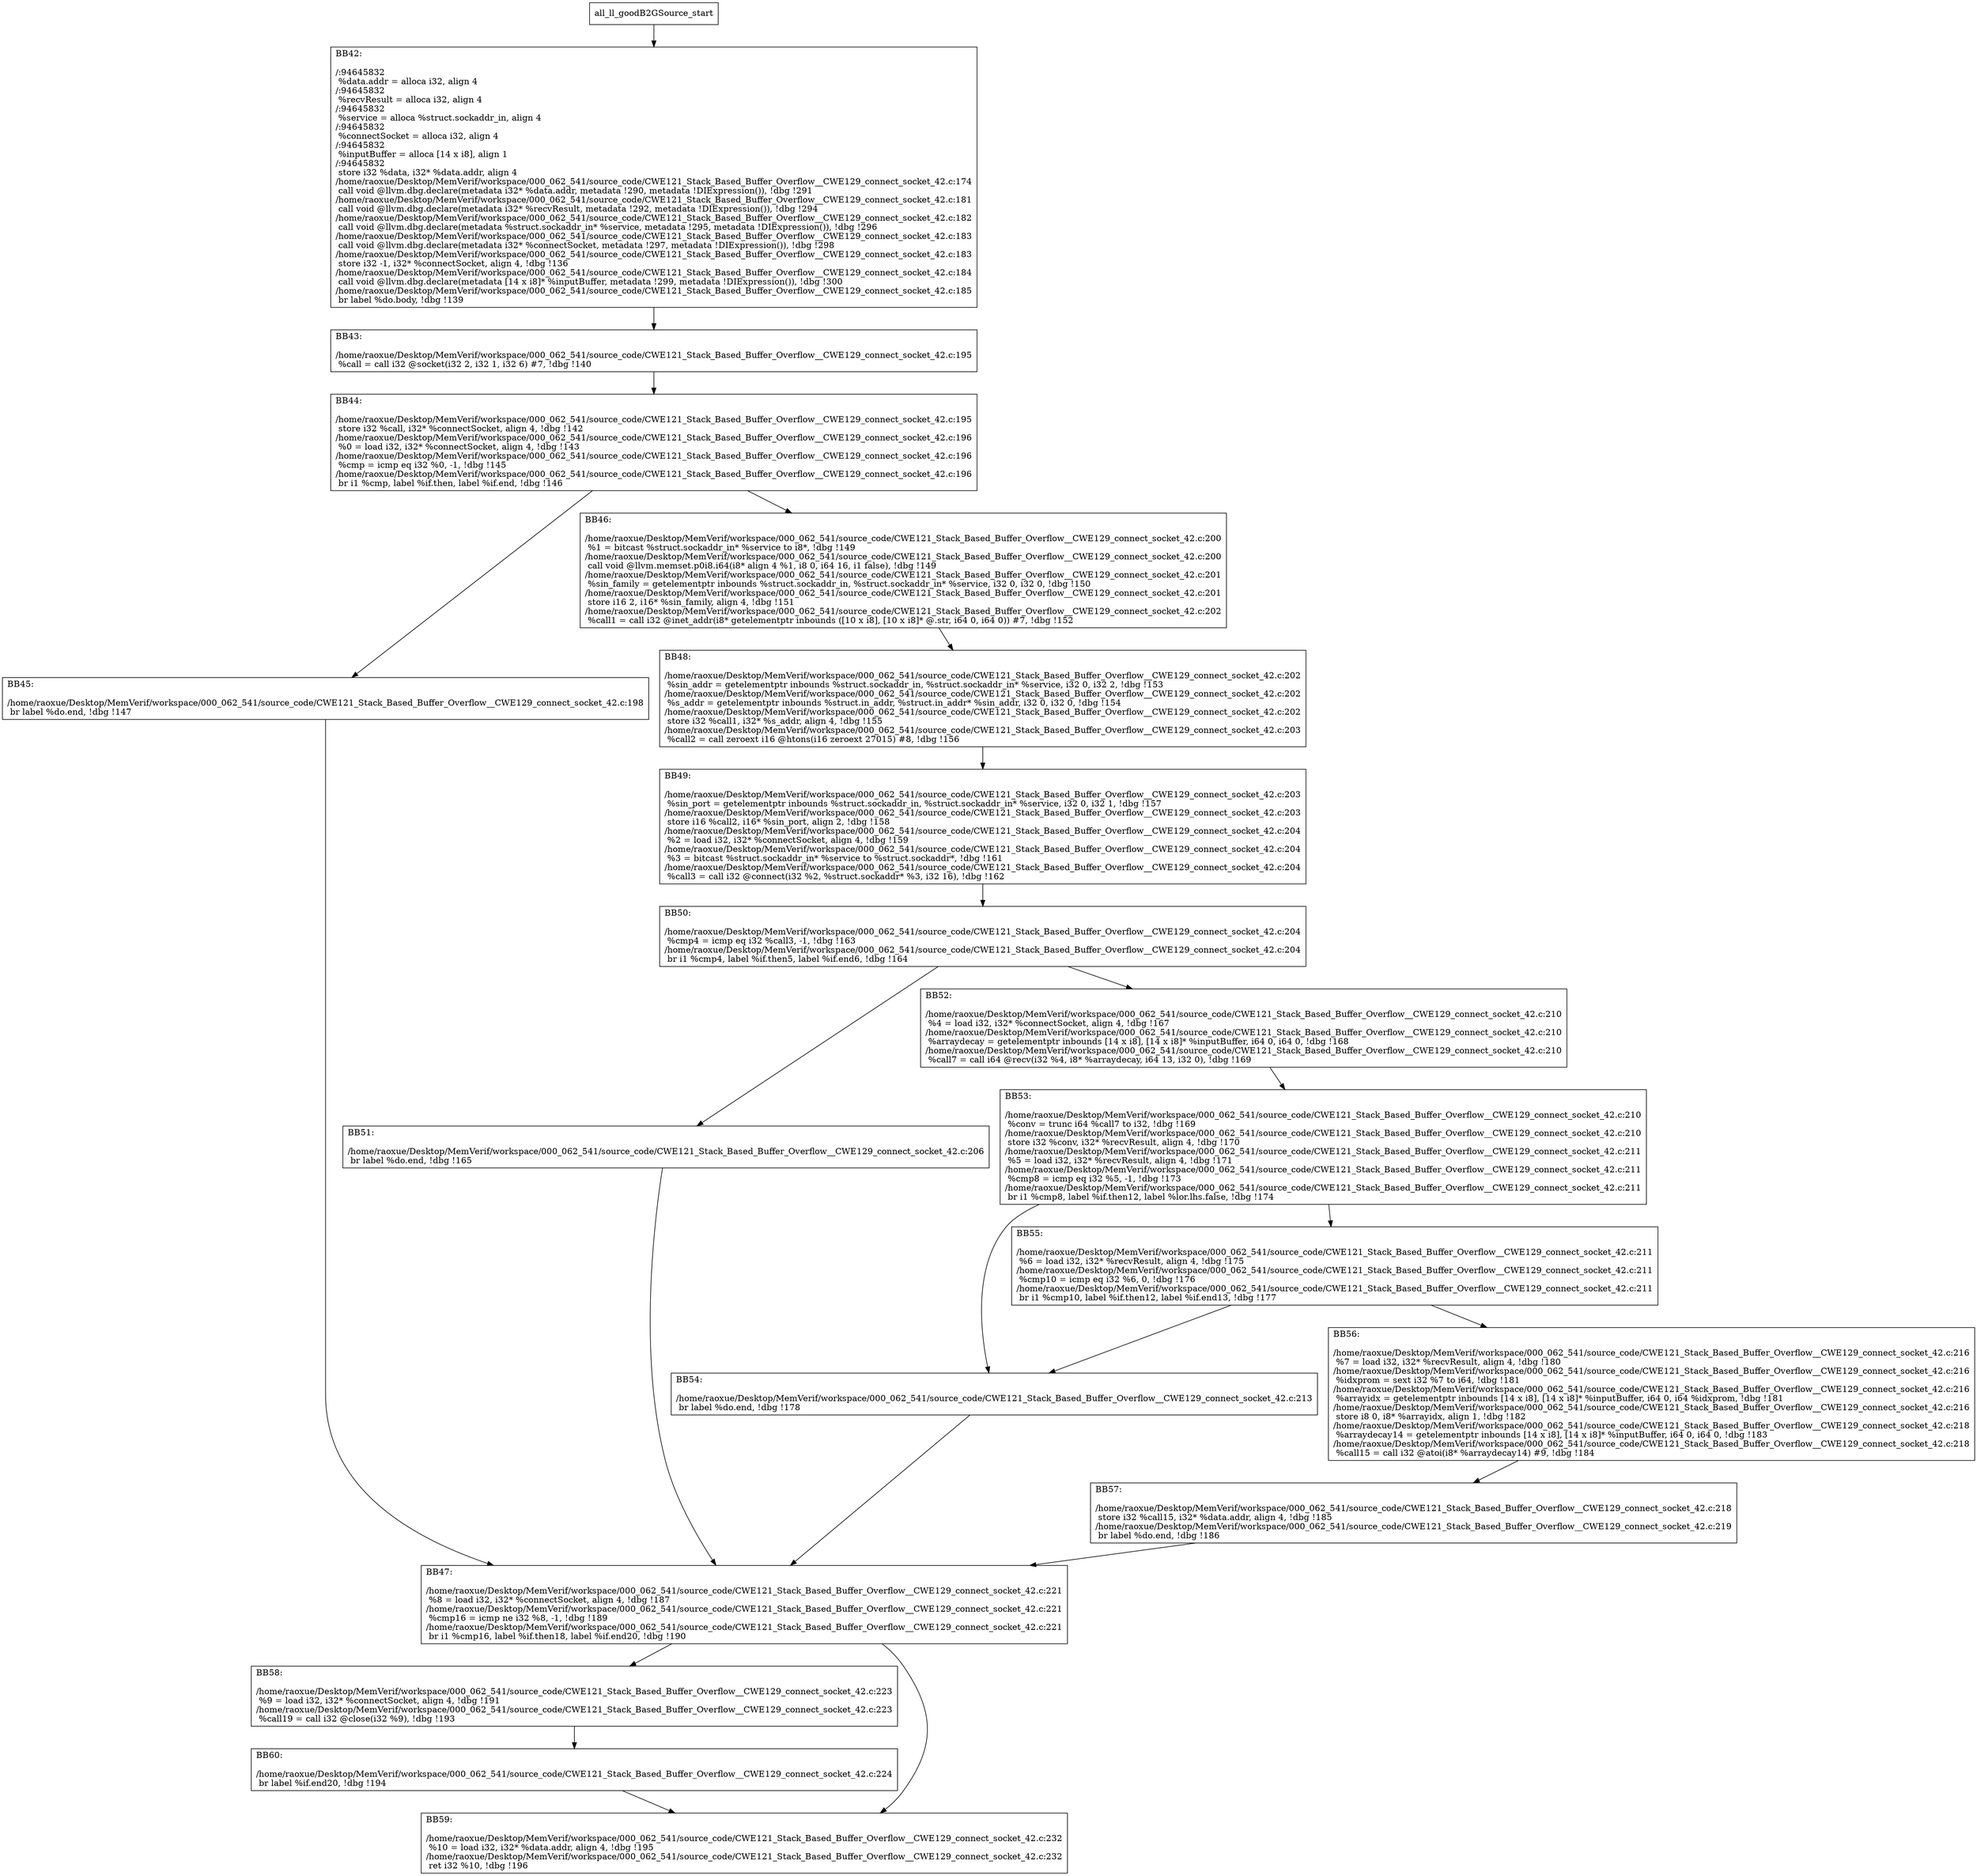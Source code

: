 digraph "CFG for'all_ll_goodB2GSource' function" {
	BBall_ll_goodB2GSource_start[shape=record,label="{all_ll_goodB2GSource_start}"];
	BBall_ll_goodB2GSource_start-> all_ll_goodB2GSourceBB42;
	all_ll_goodB2GSourceBB42 [shape=record, label="{BB42:\l\l/:94645832\l
  %data.addr = alloca i32, align 4\l
/:94645832\l
  %recvResult = alloca i32, align 4\l
/:94645832\l
  %service = alloca %struct.sockaddr_in, align 4\l
/:94645832\l
  %connectSocket = alloca i32, align 4\l
/:94645832\l
  %inputBuffer = alloca [14 x i8], align 1\l
/:94645832\l
  store i32 %data, i32* %data.addr, align 4\l
/home/raoxue/Desktop/MemVerif/workspace/000_062_541/source_code/CWE121_Stack_Based_Buffer_Overflow__CWE129_connect_socket_42.c:174\l
  call void @llvm.dbg.declare(metadata i32* %data.addr, metadata !290, metadata !DIExpression()), !dbg !291\l
/home/raoxue/Desktop/MemVerif/workspace/000_062_541/source_code/CWE121_Stack_Based_Buffer_Overflow__CWE129_connect_socket_42.c:181\l
  call void @llvm.dbg.declare(metadata i32* %recvResult, metadata !292, metadata !DIExpression()), !dbg !294\l
/home/raoxue/Desktop/MemVerif/workspace/000_062_541/source_code/CWE121_Stack_Based_Buffer_Overflow__CWE129_connect_socket_42.c:182\l
  call void @llvm.dbg.declare(metadata %struct.sockaddr_in* %service, metadata !295, metadata !DIExpression()), !dbg !296\l
/home/raoxue/Desktop/MemVerif/workspace/000_062_541/source_code/CWE121_Stack_Based_Buffer_Overflow__CWE129_connect_socket_42.c:183\l
  call void @llvm.dbg.declare(metadata i32* %connectSocket, metadata !297, metadata !DIExpression()), !dbg !298\l
/home/raoxue/Desktop/MemVerif/workspace/000_062_541/source_code/CWE121_Stack_Based_Buffer_Overflow__CWE129_connect_socket_42.c:183\l
  store i32 -1, i32* %connectSocket, align 4, !dbg !136\l
/home/raoxue/Desktop/MemVerif/workspace/000_062_541/source_code/CWE121_Stack_Based_Buffer_Overflow__CWE129_connect_socket_42.c:184\l
  call void @llvm.dbg.declare(metadata [14 x i8]* %inputBuffer, metadata !299, metadata !DIExpression()), !dbg !300\l
/home/raoxue/Desktop/MemVerif/workspace/000_062_541/source_code/CWE121_Stack_Based_Buffer_Overflow__CWE129_connect_socket_42.c:185\l
  br label %do.body, !dbg !139\l
}"];
	all_ll_goodB2GSourceBB42-> all_ll_goodB2GSourceBB43;
	all_ll_goodB2GSourceBB43 [shape=record, label="{BB43:\l\l/home/raoxue/Desktop/MemVerif/workspace/000_062_541/source_code/CWE121_Stack_Based_Buffer_Overflow__CWE129_connect_socket_42.c:195\l
  %call = call i32 @socket(i32 2, i32 1, i32 6) #7, !dbg !140\l
}"];
	all_ll_goodB2GSourceBB43-> all_ll_goodB2GSourceBB44;
	all_ll_goodB2GSourceBB44 [shape=record, label="{BB44:\l\l/home/raoxue/Desktop/MemVerif/workspace/000_062_541/source_code/CWE121_Stack_Based_Buffer_Overflow__CWE129_connect_socket_42.c:195\l
  store i32 %call, i32* %connectSocket, align 4, !dbg !142\l
/home/raoxue/Desktop/MemVerif/workspace/000_062_541/source_code/CWE121_Stack_Based_Buffer_Overflow__CWE129_connect_socket_42.c:196\l
  %0 = load i32, i32* %connectSocket, align 4, !dbg !143\l
/home/raoxue/Desktop/MemVerif/workspace/000_062_541/source_code/CWE121_Stack_Based_Buffer_Overflow__CWE129_connect_socket_42.c:196\l
  %cmp = icmp eq i32 %0, -1, !dbg !145\l
/home/raoxue/Desktop/MemVerif/workspace/000_062_541/source_code/CWE121_Stack_Based_Buffer_Overflow__CWE129_connect_socket_42.c:196\l
  br i1 %cmp, label %if.then, label %if.end, !dbg !146\l
}"];
	all_ll_goodB2GSourceBB44-> all_ll_goodB2GSourceBB45;
	all_ll_goodB2GSourceBB44-> all_ll_goodB2GSourceBB46;
	all_ll_goodB2GSourceBB45 [shape=record, label="{BB45:\l\l/home/raoxue/Desktop/MemVerif/workspace/000_062_541/source_code/CWE121_Stack_Based_Buffer_Overflow__CWE129_connect_socket_42.c:198\l
  br label %do.end, !dbg !147\l
}"];
	all_ll_goodB2GSourceBB45-> all_ll_goodB2GSourceBB47;
	all_ll_goodB2GSourceBB46 [shape=record, label="{BB46:\l\l/home/raoxue/Desktop/MemVerif/workspace/000_062_541/source_code/CWE121_Stack_Based_Buffer_Overflow__CWE129_connect_socket_42.c:200\l
  %1 = bitcast %struct.sockaddr_in* %service to i8*, !dbg !149\l
/home/raoxue/Desktop/MemVerif/workspace/000_062_541/source_code/CWE121_Stack_Based_Buffer_Overflow__CWE129_connect_socket_42.c:200\l
  call void @llvm.memset.p0i8.i64(i8* align 4 %1, i8 0, i64 16, i1 false), !dbg !149\l
/home/raoxue/Desktop/MemVerif/workspace/000_062_541/source_code/CWE121_Stack_Based_Buffer_Overflow__CWE129_connect_socket_42.c:201\l
  %sin_family = getelementptr inbounds %struct.sockaddr_in, %struct.sockaddr_in* %service, i32 0, i32 0, !dbg !150\l
/home/raoxue/Desktop/MemVerif/workspace/000_062_541/source_code/CWE121_Stack_Based_Buffer_Overflow__CWE129_connect_socket_42.c:201\l
  store i16 2, i16* %sin_family, align 4, !dbg !151\l
/home/raoxue/Desktop/MemVerif/workspace/000_062_541/source_code/CWE121_Stack_Based_Buffer_Overflow__CWE129_connect_socket_42.c:202\l
  %call1 = call i32 @inet_addr(i8* getelementptr inbounds ([10 x i8], [10 x i8]* @.str, i64 0, i64 0)) #7, !dbg !152\l
}"];
	all_ll_goodB2GSourceBB46-> all_ll_goodB2GSourceBB48;
	all_ll_goodB2GSourceBB48 [shape=record, label="{BB48:\l\l/home/raoxue/Desktop/MemVerif/workspace/000_062_541/source_code/CWE121_Stack_Based_Buffer_Overflow__CWE129_connect_socket_42.c:202\l
  %sin_addr = getelementptr inbounds %struct.sockaddr_in, %struct.sockaddr_in* %service, i32 0, i32 2, !dbg !153\l
/home/raoxue/Desktop/MemVerif/workspace/000_062_541/source_code/CWE121_Stack_Based_Buffer_Overflow__CWE129_connect_socket_42.c:202\l
  %s_addr = getelementptr inbounds %struct.in_addr, %struct.in_addr* %sin_addr, i32 0, i32 0, !dbg !154\l
/home/raoxue/Desktop/MemVerif/workspace/000_062_541/source_code/CWE121_Stack_Based_Buffer_Overflow__CWE129_connect_socket_42.c:202\l
  store i32 %call1, i32* %s_addr, align 4, !dbg !155\l
/home/raoxue/Desktop/MemVerif/workspace/000_062_541/source_code/CWE121_Stack_Based_Buffer_Overflow__CWE129_connect_socket_42.c:203\l
  %call2 = call zeroext i16 @htons(i16 zeroext 27015) #8, !dbg !156\l
}"];
	all_ll_goodB2GSourceBB48-> all_ll_goodB2GSourceBB49;
	all_ll_goodB2GSourceBB49 [shape=record, label="{BB49:\l\l/home/raoxue/Desktop/MemVerif/workspace/000_062_541/source_code/CWE121_Stack_Based_Buffer_Overflow__CWE129_connect_socket_42.c:203\l
  %sin_port = getelementptr inbounds %struct.sockaddr_in, %struct.sockaddr_in* %service, i32 0, i32 1, !dbg !157\l
/home/raoxue/Desktop/MemVerif/workspace/000_062_541/source_code/CWE121_Stack_Based_Buffer_Overflow__CWE129_connect_socket_42.c:203\l
  store i16 %call2, i16* %sin_port, align 2, !dbg !158\l
/home/raoxue/Desktop/MemVerif/workspace/000_062_541/source_code/CWE121_Stack_Based_Buffer_Overflow__CWE129_connect_socket_42.c:204\l
  %2 = load i32, i32* %connectSocket, align 4, !dbg !159\l
/home/raoxue/Desktop/MemVerif/workspace/000_062_541/source_code/CWE121_Stack_Based_Buffer_Overflow__CWE129_connect_socket_42.c:204\l
  %3 = bitcast %struct.sockaddr_in* %service to %struct.sockaddr*, !dbg !161\l
/home/raoxue/Desktop/MemVerif/workspace/000_062_541/source_code/CWE121_Stack_Based_Buffer_Overflow__CWE129_connect_socket_42.c:204\l
  %call3 = call i32 @connect(i32 %2, %struct.sockaddr* %3, i32 16), !dbg !162\l
}"];
	all_ll_goodB2GSourceBB49-> all_ll_goodB2GSourceBB50;
	all_ll_goodB2GSourceBB50 [shape=record, label="{BB50:\l\l/home/raoxue/Desktop/MemVerif/workspace/000_062_541/source_code/CWE121_Stack_Based_Buffer_Overflow__CWE129_connect_socket_42.c:204\l
  %cmp4 = icmp eq i32 %call3, -1, !dbg !163\l
/home/raoxue/Desktop/MemVerif/workspace/000_062_541/source_code/CWE121_Stack_Based_Buffer_Overflow__CWE129_connect_socket_42.c:204\l
  br i1 %cmp4, label %if.then5, label %if.end6, !dbg !164\l
}"];
	all_ll_goodB2GSourceBB50-> all_ll_goodB2GSourceBB51;
	all_ll_goodB2GSourceBB50-> all_ll_goodB2GSourceBB52;
	all_ll_goodB2GSourceBB51 [shape=record, label="{BB51:\l\l/home/raoxue/Desktop/MemVerif/workspace/000_062_541/source_code/CWE121_Stack_Based_Buffer_Overflow__CWE129_connect_socket_42.c:206\l
  br label %do.end, !dbg !165\l
}"];
	all_ll_goodB2GSourceBB51-> all_ll_goodB2GSourceBB47;
	all_ll_goodB2GSourceBB52 [shape=record, label="{BB52:\l\l/home/raoxue/Desktop/MemVerif/workspace/000_062_541/source_code/CWE121_Stack_Based_Buffer_Overflow__CWE129_connect_socket_42.c:210\l
  %4 = load i32, i32* %connectSocket, align 4, !dbg !167\l
/home/raoxue/Desktop/MemVerif/workspace/000_062_541/source_code/CWE121_Stack_Based_Buffer_Overflow__CWE129_connect_socket_42.c:210\l
  %arraydecay = getelementptr inbounds [14 x i8], [14 x i8]* %inputBuffer, i64 0, i64 0, !dbg !168\l
/home/raoxue/Desktop/MemVerif/workspace/000_062_541/source_code/CWE121_Stack_Based_Buffer_Overflow__CWE129_connect_socket_42.c:210\l
  %call7 = call i64 @recv(i32 %4, i8* %arraydecay, i64 13, i32 0), !dbg !169\l
}"];
	all_ll_goodB2GSourceBB52-> all_ll_goodB2GSourceBB53;
	all_ll_goodB2GSourceBB53 [shape=record, label="{BB53:\l\l/home/raoxue/Desktop/MemVerif/workspace/000_062_541/source_code/CWE121_Stack_Based_Buffer_Overflow__CWE129_connect_socket_42.c:210\l
  %conv = trunc i64 %call7 to i32, !dbg !169\l
/home/raoxue/Desktop/MemVerif/workspace/000_062_541/source_code/CWE121_Stack_Based_Buffer_Overflow__CWE129_connect_socket_42.c:210\l
  store i32 %conv, i32* %recvResult, align 4, !dbg !170\l
/home/raoxue/Desktop/MemVerif/workspace/000_062_541/source_code/CWE121_Stack_Based_Buffer_Overflow__CWE129_connect_socket_42.c:211\l
  %5 = load i32, i32* %recvResult, align 4, !dbg !171\l
/home/raoxue/Desktop/MemVerif/workspace/000_062_541/source_code/CWE121_Stack_Based_Buffer_Overflow__CWE129_connect_socket_42.c:211\l
  %cmp8 = icmp eq i32 %5, -1, !dbg !173\l
/home/raoxue/Desktop/MemVerif/workspace/000_062_541/source_code/CWE121_Stack_Based_Buffer_Overflow__CWE129_connect_socket_42.c:211\l
  br i1 %cmp8, label %if.then12, label %lor.lhs.false, !dbg !174\l
}"];
	all_ll_goodB2GSourceBB53-> all_ll_goodB2GSourceBB54;
	all_ll_goodB2GSourceBB53-> all_ll_goodB2GSourceBB55;
	all_ll_goodB2GSourceBB55 [shape=record, label="{BB55:\l\l/home/raoxue/Desktop/MemVerif/workspace/000_062_541/source_code/CWE121_Stack_Based_Buffer_Overflow__CWE129_connect_socket_42.c:211\l
  %6 = load i32, i32* %recvResult, align 4, !dbg !175\l
/home/raoxue/Desktop/MemVerif/workspace/000_062_541/source_code/CWE121_Stack_Based_Buffer_Overflow__CWE129_connect_socket_42.c:211\l
  %cmp10 = icmp eq i32 %6, 0, !dbg !176\l
/home/raoxue/Desktop/MemVerif/workspace/000_062_541/source_code/CWE121_Stack_Based_Buffer_Overflow__CWE129_connect_socket_42.c:211\l
  br i1 %cmp10, label %if.then12, label %if.end13, !dbg !177\l
}"];
	all_ll_goodB2GSourceBB55-> all_ll_goodB2GSourceBB54;
	all_ll_goodB2GSourceBB55-> all_ll_goodB2GSourceBB56;
	all_ll_goodB2GSourceBB54 [shape=record, label="{BB54:\l\l/home/raoxue/Desktop/MemVerif/workspace/000_062_541/source_code/CWE121_Stack_Based_Buffer_Overflow__CWE129_connect_socket_42.c:213\l
  br label %do.end, !dbg !178\l
}"];
	all_ll_goodB2GSourceBB54-> all_ll_goodB2GSourceBB47;
	all_ll_goodB2GSourceBB56 [shape=record, label="{BB56:\l\l/home/raoxue/Desktop/MemVerif/workspace/000_062_541/source_code/CWE121_Stack_Based_Buffer_Overflow__CWE129_connect_socket_42.c:216\l
  %7 = load i32, i32* %recvResult, align 4, !dbg !180\l
/home/raoxue/Desktop/MemVerif/workspace/000_062_541/source_code/CWE121_Stack_Based_Buffer_Overflow__CWE129_connect_socket_42.c:216\l
  %idxprom = sext i32 %7 to i64, !dbg !181\l
/home/raoxue/Desktop/MemVerif/workspace/000_062_541/source_code/CWE121_Stack_Based_Buffer_Overflow__CWE129_connect_socket_42.c:216\l
  %arrayidx = getelementptr inbounds [14 x i8], [14 x i8]* %inputBuffer, i64 0, i64 %idxprom, !dbg !181\l
/home/raoxue/Desktop/MemVerif/workspace/000_062_541/source_code/CWE121_Stack_Based_Buffer_Overflow__CWE129_connect_socket_42.c:216\l
  store i8 0, i8* %arrayidx, align 1, !dbg !182\l
/home/raoxue/Desktop/MemVerif/workspace/000_062_541/source_code/CWE121_Stack_Based_Buffer_Overflow__CWE129_connect_socket_42.c:218\l
  %arraydecay14 = getelementptr inbounds [14 x i8], [14 x i8]* %inputBuffer, i64 0, i64 0, !dbg !183\l
/home/raoxue/Desktop/MemVerif/workspace/000_062_541/source_code/CWE121_Stack_Based_Buffer_Overflow__CWE129_connect_socket_42.c:218\l
  %call15 = call i32 @atoi(i8* %arraydecay14) #9, !dbg !184\l
}"];
	all_ll_goodB2GSourceBB56-> all_ll_goodB2GSourceBB57;
	all_ll_goodB2GSourceBB57 [shape=record, label="{BB57:\l\l/home/raoxue/Desktop/MemVerif/workspace/000_062_541/source_code/CWE121_Stack_Based_Buffer_Overflow__CWE129_connect_socket_42.c:218\l
  store i32 %call15, i32* %data.addr, align 4, !dbg !185\l
/home/raoxue/Desktop/MemVerif/workspace/000_062_541/source_code/CWE121_Stack_Based_Buffer_Overflow__CWE129_connect_socket_42.c:219\l
  br label %do.end, !dbg !186\l
}"];
	all_ll_goodB2GSourceBB57-> all_ll_goodB2GSourceBB47;
	all_ll_goodB2GSourceBB47 [shape=record, label="{BB47:\l\l/home/raoxue/Desktop/MemVerif/workspace/000_062_541/source_code/CWE121_Stack_Based_Buffer_Overflow__CWE129_connect_socket_42.c:221\l
  %8 = load i32, i32* %connectSocket, align 4, !dbg !187\l
/home/raoxue/Desktop/MemVerif/workspace/000_062_541/source_code/CWE121_Stack_Based_Buffer_Overflow__CWE129_connect_socket_42.c:221\l
  %cmp16 = icmp ne i32 %8, -1, !dbg !189\l
/home/raoxue/Desktop/MemVerif/workspace/000_062_541/source_code/CWE121_Stack_Based_Buffer_Overflow__CWE129_connect_socket_42.c:221\l
  br i1 %cmp16, label %if.then18, label %if.end20, !dbg !190\l
}"];
	all_ll_goodB2GSourceBB47-> all_ll_goodB2GSourceBB58;
	all_ll_goodB2GSourceBB47-> all_ll_goodB2GSourceBB59;
	all_ll_goodB2GSourceBB58 [shape=record, label="{BB58:\l\l/home/raoxue/Desktop/MemVerif/workspace/000_062_541/source_code/CWE121_Stack_Based_Buffer_Overflow__CWE129_connect_socket_42.c:223\l
  %9 = load i32, i32* %connectSocket, align 4, !dbg !191\l
/home/raoxue/Desktop/MemVerif/workspace/000_062_541/source_code/CWE121_Stack_Based_Buffer_Overflow__CWE129_connect_socket_42.c:223\l
  %call19 = call i32 @close(i32 %9), !dbg !193\l
}"];
	all_ll_goodB2GSourceBB58-> all_ll_goodB2GSourceBB60;
	all_ll_goodB2GSourceBB60 [shape=record, label="{BB60:\l\l/home/raoxue/Desktop/MemVerif/workspace/000_062_541/source_code/CWE121_Stack_Based_Buffer_Overflow__CWE129_connect_socket_42.c:224\l
  br label %if.end20, !dbg !194\l
}"];
	all_ll_goodB2GSourceBB60-> all_ll_goodB2GSourceBB59;
	all_ll_goodB2GSourceBB59 [shape=record, label="{BB59:\l\l/home/raoxue/Desktop/MemVerif/workspace/000_062_541/source_code/CWE121_Stack_Based_Buffer_Overflow__CWE129_connect_socket_42.c:232\l
  %10 = load i32, i32* %data.addr, align 4, !dbg !195\l
/home/raoxue/Desktop/MemVerif/workspace/000_062_541/source_code/CWE121_Stack_Based_Buffer_Overflow__CWE129_connect_socket_42.c:232\l
  ret i32 %10, !dbg !196\l
}"];
}
